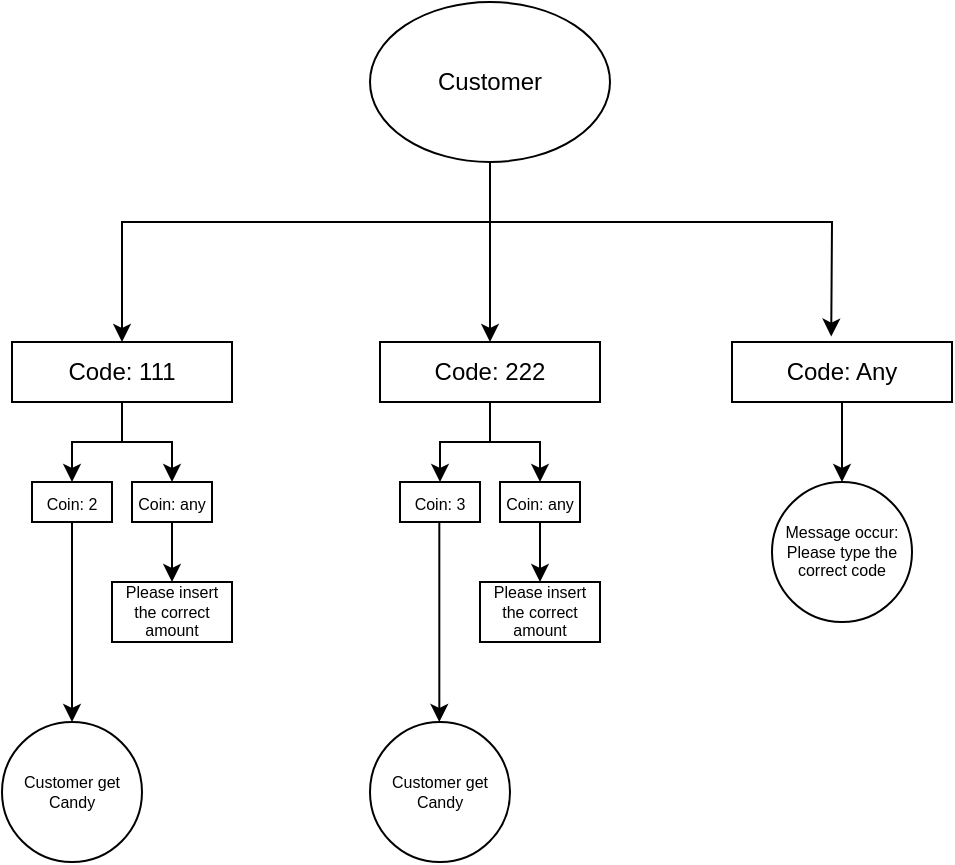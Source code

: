 <mxfile version="20.4.0" type="device"><diagram id="UHpskkK0VPGSRCTKLngj" name="Page-1"><mxGraphModel dx="2966" dy="1540" grid="1" gridSize="10" guides="1" tooltips="1" connect="1" arrows="1" fold="1" page="1" pageScale="1" pageWidth="850" pageHeight="1100" math="0" shadow="0"><root><mxCell id="0"/><mxCell id="1" parent="0"/><mxCell id="z1_b7_RTdYTZ_WkXOgdb-1" value="Customer" style="ellipse;whiteSpace=wrap;html=1;" vertex="1" parent="1"><mxGeometry x="372" y="335" width="120" height="80" as="geometry"/></mxCell><mxCell id="z1_b7_RTdYTZ_WkXOgdb-3" value="Code: 111" style="rounded=0;whiteSpace=wrap;html=1;" vertex="1" parent="1"><mxGeometry x="193" y="505" width="110" height="30" as="geometry"/></mxCell><mxCell id="z1_b7_RTdYTZ_WkXOgdb-4" value="Code: 222" style="rounded=0;whiteSpace=wrap;html=1;" vertex="1" parent="1"><mxGeometry x="377" y="505" width="110" height="30" as="geometry"/></mxCell><mxCell id="z1_b7_RTdYTZ_WkXOgdb-5" value="Code: Any" style="rounded=0;whiteSpace=wrap;html=1;" vertex="1" parent="1"><mxGeometry x="553" y="505" width="110" height="30" as="geometry"/></mxCell><mxCell id="z1_b7_RTdYTZ_WkXOgdb-7" value="" style="endArrow=classic;html=1;rounded=0;entryX=0.5;entryY=0;entryDx=0;entryDy=0;" edge="1" parent="1" target="z1_b7_RTdYTZ_WkXOgdb-3"><mxGeometry width="50" height="50" relative="1" as="geometry"><mxPoint x="433" y="445" as="sourcePoint"/><mxPoint x="503" y="475" as="targetPoint"/><Array as="points"><mxPoint x="248" y="445"/></Array></mxGeometry></mxCell><mxCell id="z1_b7_RTdYTZ_WkXOgdb-8" value="" style="endArrow=classic;html=1;rounded=0;exitX=0.5;exitY=1;exitDx=0;exitDy=0;entryX=0.5;entryY=0;entryDx=0;entryDy=0;" edge="1" parent="1" source="z1_b7_RTdYTZ_WkXOgdb-1" target="z1_b7_RTdYTZ_WkXOgdb-4"><mxGeometry width="50" height="50" relative="1" as="geometry"><mxPoint x="453" y="525" as="sourcePoint"/><mxPoint x="503" y="475" as="targetPoint"/><Array as="points"><mxPoint x="432" y="445"/></Array></mxGeometry></mxCell><mxCell id="z1_b7_RTdYTZ_WkXOgdb-9" value="" style="endArrow=classic;html=1;rounded=0;entryX=0.451;entryY=-0.09;entryDx=0;entryDy=0;entryPerimeter=0;" edge="1" parent="1" target="z1_b7_RTdYTZ_WkXOgdb-5"><mxGeometry width="50" height="50" relative="1" as="geometry"><mxPoint x="433" y="445" as="sourcePoint"/><mxPoint x="533" y="465" as="targetPoint"/><Array as="points"><mxPoint x="603" y="445"/></Array></mxGeometry></mxCell><mxCell id="z1_b7_RTdYTZ_WkXOgdb-10" value="" style="endArrow=classic;html=1;rounded=0;exitX=0.5;exitY=1;exitDx=0;exitDy=0;" edge="1" parent="1" source="z1_b7_RTdYTZ_WkXOgdb-3"><mxGeometry width="50" height="50" relative="1" as="geometry"><mxPoint x="443" y="545" as="sourcePoint"/><mxPoint x="223" y="575" as="targetPoint"/><Array as="points"><mxPoint x="248" y="555"/><mxPoint x="223" y="555"/></Array></mxGeometry></mxCell><mxCell id="z1_b7_RTdYTZ_WkXOgdb-14" value="" style="endArrow=classic;html=1;rounded=0;" edge="1" parent="1"><mxGeometry width="50" height="50" relative="1" as="geometry"><mxPoint x="243" y="555" as="sourcePoint"/><mxPoint x="273" y="575" as="targetPoint"/><Array as="points"><mxPoint x="273" y="555"/></Array></mxGeometry></mxCell><mxCell id="z1_b7_RTdYTZ_WkXOgdb-15" value="&lt;font style=&quot;font-size: 8px;&quot;&gt;Coin: 2&lt;/font&gt;" style="rounded=0;whiteSpace=wrap;html=1;" vertex="1" parent="1"><mxGeometry x="203" y="575" width="40" height="20" as="geometry"/></mxCell><mxCell id="z1_b7_RTdYTZ_WkXOgdb-16" value="&lt;font style=&quot;font-size: 8px;&quot;&gt;Coin: any&lt;/font&gt;" style="rounded=0;whiteSpace=wrap;html=1;" vertex="1" parent="1"><mxGeometry x="253" y="575" width="40" height="20" as="geometry"/></mxCell><mxCell id="z1_b7_RTdYTZ_WkXOgdb-17" value="" style="endArrow=classic;html=1;rounded=0;exitX=0.5;exitY=1;exitDx=0;exitDy=0;" edge="1" parent="1"><mxGeometry width="50" height="50" relative="1" as="geometry"><mxPoint x="432" y="535" as="sourcePoint"/><mxPoint x="407" y="575" as="targetPoint"/><Array as="points"><mxPoint x="432" y="555"/><mxPoint x="407" y="555"/></Array></mxGeometry></mxCell><mxCell id="z1_b7_RTdYTZ_WkXOgdb-18" value="" style="endArrow=classic;html=1;rounded=0;" edge="1" parent="1"><mxGeometry width="50" height="50" relative="1" as="geometry"><mxPoint x="427" y="555" as="sourcePoint"/><mxPoint x="457" y="575" as="targetPoint"/><Array as="points"><mxPoint x="457" y="555"/></Array></mxGeometry></mxCell><mxCell id="z1_b7_RTdYTZ_WkXOgdb-19" value="&lt;font style=&quot;font-size: 8px;&quot;&gt;Coin: 3&lt;/font&gt;" style="rounded=0;whiteSpace=wrap;html=1;" vertex="1" parent="1"><mxGeometry x="387" y="575" width="40" height="20" as="geometry"/></mxCell><mxCell id="z1_b7_RTdYTZ_WkXOgdb-20" value="&lt;font style=&quot;font-size: 8px;&quot;&gt;Coin: any&lt;/font&gt;" style="rounded=0;whiteSpace=wrap;html=1;" vertex="1" parent="1"><mxGeometry x="437" y="575" width="40" height="20" as="geometry"/></mxCell><mxCell id="z1_b7_RTdYTZ_WkXOgdb-21" value="" style="endArrow=classic;html=1;rounded=0;fontSize=8;exitX=0.5;exitY=1;exitDx=0;exitDy=0;" edge="1" parent="1" source="z1_b7_RTdYTZ_WkXOgdb-5"><mxGeometry width="50" height="50" relative="1" as="geometry"><mxPoint x="443" y="555" as="sourcePoint"/><mxPoint x="608" y="575" as="targetPoint"/></mxGeometry></mxCell><mxCell id="z1_b7_RTdYTZ_WkXOgdb-23" value="" style="endArrow=classic;html=1;rounded=0;fontSize=8;exitX=0.5;exitY=1;exitDx=0;exitDy=0;" edge="1" parent="1" source="z1_b7_RTdYTZ_WkXOgdb-16"><mxGeometry width="50" height="50" relative="1" as="geometry"><mxPoint x="313" y="685" as="sourcePoint"/><mxPoint x="273" y="625" as="targetPoint"/></mxGeometry></mxCell><mxCell id="z1_b7_RTdYTZ_WkXOgdb-24" value="Please insert the correct amount" style="rounded=0;whiteSpace=wrap;html=1;fontSize=8;" vertex="1" parent="1"><mxGeometry x="243" y="625" width="60" height="30" as="geometry"/></mxCell><mxCell id="z1_b7_RTdYTZ_WkXOgdb-25" value="" style="endArrow=classic;html=1;rounded=0;fontSize=8;exitX=0.5;exitY=1;exitDx=0;exitDy=0;" edge="1" parent="1" source="z1_b7_RTdYTZ_WkXOgdb-15"><mxGeometry width="50" height="50" relative="1" as="geometry"><mxPoint x="443" y="645" as="sourcePoint"/><mxPoint x="223" y="695" as="targetPoint"/><Array as="points"><mxPoint x="223" y="695"/></Array></mxGeometry></mxCell><mxCell id="z1_b7_RTdYTZ_WkXOgdb-26" value="Customer get Candy" style="ellipse;whiteSpace=wrap;html=1;fontSize=8;" vertex="1" parent="1"><mxGeometry x="188" y="695" width="70" height="70" as="geometry"/></mxCell><mxCell id="z1_b7_RTdYTZ_WkXOgdb-28" value="Message occur:&lt;br&gt;Please type the correct code" style="ellipse;whiteSpace=wrap;html=1;fontSize=8;" vertex="1" parent="1"><mxGeometry x="573" y="575" width="70" height="70" as="geometry"/></mxCell><mxCell id="z1_b7_RTdYTZ_WkXOgdb-29" value="Customer get Candy" style="ellipse;whiteSpace=wrap;html=1;fontSize=8;" vertex="1" parent="1"><mxGeometry x="372" y="695" width="70" height="70" as="geometry"/></mxCell><mxCell id="z1_b7_RTdYTZ_WkXOgdb-30" value="" style="endArrow=classic;html=1;rounded=0;fontSize=8;exitX=0.5;exitY=1;exitDx=0;exitDy=0;" edge="1" parent="1"><mxGeometry width="50" height="50" relative="1" as="geometry"><mxPoint x="406.66" y="595" as="sourcePoint"/><mxPoint x="406.66" y="695.0" as="targetPoint"/><Array as="points"><mxPoint x="406.66" y="695"/></Array></mxGeometry></mxCell><mxCell id="z1_b7_RTdYTZ_WkXOgdb-31" value="" style="endArrow=classic;html=1;rounded=0;fontSize=8;exitX=0.5;exitY=1;exitDx=0;exitDy=0;" edge="1" parent="1"><mxGeometry width="50" height="50" relative="1" as="geometry"><mxPoint x="457.0" y="595" as="sourcePoint"/><mxPoint x="457.0" y="625" as="targetPoint"/></mxGeometry></mxCell><mxCell id="z1_b7_RTdYTZ_WkXOgdb-32" value="Please insert the correct amount" style="rounded=0;whiteSpace=wrap;html=1;fontSize=8;" vertex="1" parent="1"><mxGeometry x="427" y="625" width="60" height="30" as="geometry"/></mxCell></root></mxGraphModel></diagram></mxfile>